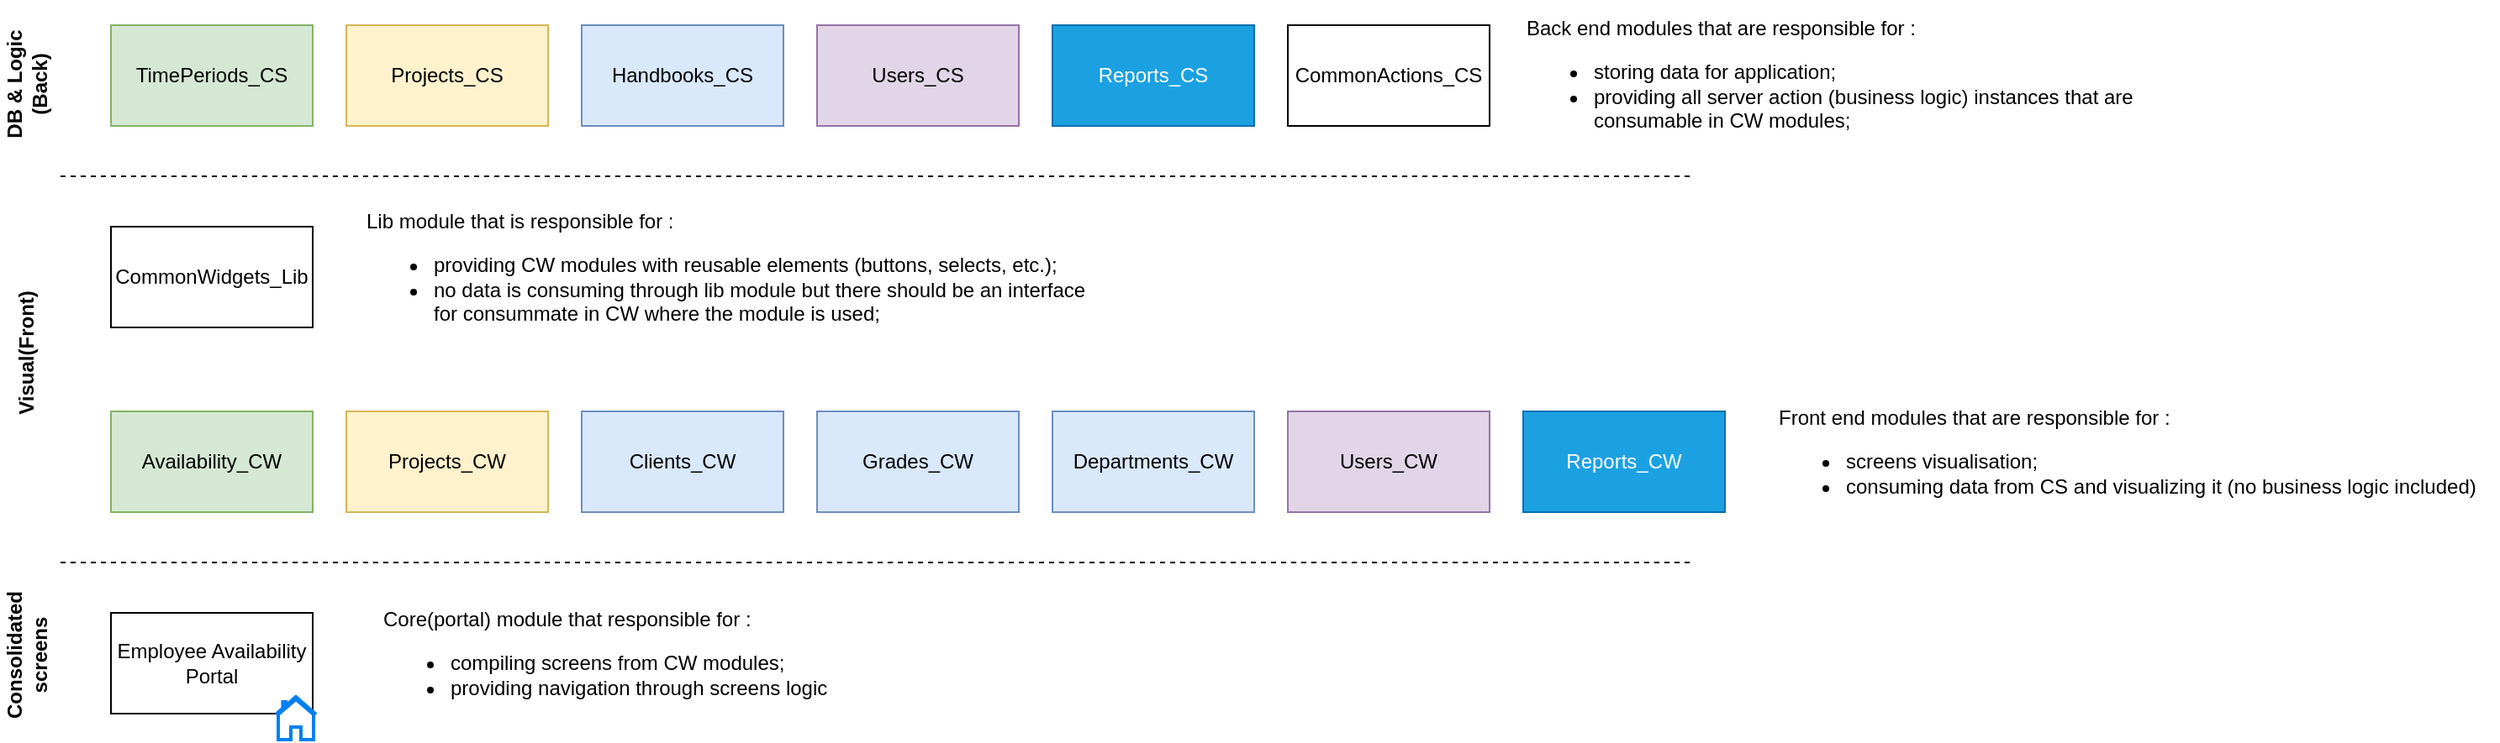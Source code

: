 <mxfile version="21.2.0" type="github">
  <diagram name="Page-1" id="EcyBj0qiCMglR1N4Lg6O">
    <mxGraphModel dx="1784" dy="1615" grid="1" gridSize="10" guides="1" tooltips="1" connect="1" arrows="1" fold="1" page="1" pageScale="1" pageWidth="850" pageHeight="1100" math="0" shadow="0">
      <root>
        <mxCell id="0" />
        <mxCell id="1" parent="0" />
        <mxCell id="KXue2aMbg075SF02Jcah-1" value="Employee Availability&lt;br&gt;Portal" style="rounded=0;whiteSpace=wrap;html=1;" parent="1" vertex="1">
          <mxGeometry x="60" y="-250" width="120" height="60" as="geometry" />
        </mxCell>
        <mxCell id="KXue2aMbg075SF02Jcah-2" value="TimePeriods_CS" style="rounded=0;whiteSpace=wrap;html=1;fillColor=#d5e8d4;strokeColor=#82b366;" parent="1" vertex="1">
          <mxGeometry x="60" y="-600" width="120" height="60" as="geometry" />
        </mxCell>
        <mxCell id="KXue2aMbg075SF02Jcah-3" value="Users_CS" style="rounded=0;whiteSpace=wrap;html=1;fillColor=#e1d5e7;strokeColor=#9673a6;" parent="1" vertex="1">
          <mxGeometry x="480" y="-600" width="120" height="60" as="geometry" />
        </mxCell>
        <mxCell id="KXue2aMbg075SF02Jcah-4" value="Handbooks_CS" style="rounded=0;whiteSpace=wrap;html=1;fillColor=#dae8fc;strokeColor=#6c8ebf;" parent="1" vertex="1">
          <mxGeometry x="340" y="-600" width="120" height="60" as="geometry" />
        </mxCell>
        <mxCell id="KXue2aMbg075SF02Jcah-5" value="Projects_CS" style="rounded=0;whiteSpace=wrap;html=1;fillColor=#fff2cc;strokeColor=#d6b656;" parent="1" vertex="1">
          <mxGeometry x="200" y="-600" width="120" height="60" as="geometry" />
        </mxCell>
        <mxCell id="KXue2aMbg075SF02Jcah-6" value="CommonWidgets_Lib" style="rounded=0;whiteSpace=wrap;html=1;" parent="1" vertex="1">
          <mxGeometry x="60" y="-480" width="120" height="60" as="geometry" />
        </mxCell>
        <mxCell id="KXue2aMbg075SF02Jcah-7" value="" style="endArrow=none;dashed=1;html=1;rounded=0;" parent="1" edge="1">
          <mxGeometry width="50" height="50" relative="1" as="geometry">
            <mxPoint x="30" y="-510" as="sourcePoint" />
            <mxPoint x="1000" y="-510" as="targetPoint" />
          </mxGeometry>
        </mxCell>
        <mxCell id="KXue2aMbg075SF02Jcah-8" value="" style="endArrow=none;dashed=1;html=1;rounded=0;" parent="1" edge="1">
          <mxGeometry width="50" height="50" relative="1" as="geometry">
            <mxPoint x="30" y="-280" as="sourcePoint" />
            <mxPoint x="1000" y="-280" as="targetPoint" />
          </mxGeometry>
        </mxCell>
        <mxCell id="KXue2aMbg075SF02Jcah-9" value="Availability_CW" style="rounded=0;whiteSpace=wrap;html=1;fillColor=#d5e8d4;strokeColor=#82b366;" parent="1" vertex="1">
          <mxGeometry x="60" y="-370" width="120" height="60" as="geometry" />
        </mxCell>
        <mxCell id="KXue2aMbg075SF02Jcah-10" value="Projects_CW" style="rounded=0;whiteSpace=wrap;html=1;fillColor=#fff2cc;strokeColor=#d6b656;" parent="1" vertex="1">
          <mxGeometry x="200" y="-370" width="120" height="60" as="geometry" />
        </mxCell>
        <mxCell id="KXue2aMbg075SF02Jcah-11" value="Clients_CW" style="rounded=0;whiteSpace=wrap;html=1;fillColor=#dae8fc;strokeColor=#6c8ebf;" parent="1" vertex="1">
          <mxGeometry x="340" y="-370" width="120" height="60" as="geometry" />
        </mxCell>
        <mxCell id="KXue2aMbg075SF02Jcah-12" value="Grades_CW" style="rounded=0;whiteSpace=wrap;html=1;fillColor=#dae8fc;strokeColor=#6c8ebf;" parent="1" vertex="1">
          <mxGeometry x="480" y="-370" width="120" height="60" as="geometry" />
        </mxCell>
        <mxCell id="KXue2aMbg075SF02Jcah-13" value="Departments_CW" style="rounded=0;whiteSpace=wrap;html=1;fillColor=#dae8fc;strokeColor=#6c8ebf;" parent="1" vertex="1">
          <mxGeometry x="620" y="-370" width="120" height="60" as="geometry" />
        </mxCell>
        <mxCell id="KXue2aMbg075SF02Jcah-14" value="Reports_CW" style="rounded=0;whiteSpace=wrap;html=1;fillColor=#1ba1e2;fontColor=#ffffff;strokeColor=#006EAF;" parent="1" vertex="1">
          <mxGeometry x="900" y="-370" width="120" height="60" as="geometry" />
        </mxCell>
        <mxCell id="KXue2aMbg075SF02Jcah-15" value="Visual(Front)" style="text;html=1;strokeColor=none;fillColor=none;align=center;verticalAlign=middle;whiteSpace=wrap;rounded=0;rotation=-90;fontStyle=1" parent="1" vertex="1">
          <mxGeometry x="-20" y="-420" width="60" height="30" as="geometry" />
        </mxCell>
        <mxCell id="KXue2aMbg075SF02Jcah-16" value="DB &amp;amp; Logic (Back)" style="text;html=1;strokeColor=none;fillColor=none;align=center;verticalAlign=middle;whiteSpace=wrap;rounded=0;rotation=-90;fontStyle=1" parent="1" vertex="1">
          <mxGeometry x="-40" y="-580" width="100" height="30" as="geometry" />
        </mxCell>
        <mxCell id="KXue2aMbg075SF02Jcah-17" value="Consolidated screens" style="text;html=1;strokeColor=none;fillColor=none;align=center;verticalAlign=middle;whiteSpace=wrap;rounded=0;rotation=-90;fontStyle=1" parent="1" vertex="1">
          <mxGeometry x="-20" y="-240" width="60" height="30" as="geometry" />
        </mxCell>
        <mxCell id="KXue2aMbg075SF02Jcah-18" value="" style="html=1;verticalLabelPosition=bottom;align=center;labelBackgroundColor=#ffffff;verticalAlign=top;strokeWidth=2;strokeColor=#0080F0;shadow=0;dashed=0;shape=mxgraph.ios7.icons.home;" parent="1" vertex="1">
          <mxGeometry x="158" y="-200" width="24" height="25.5" as="geometry" />
        </mxCell>
        <mxCell id="KXue2aMbg075SF02Jcah-19" value="Users_CW" style="rounded=0;whiteSpace=wrap;html=1;fillColor=#e1d5e7;strokeColor=#9673a6;" parent="1" vertex="1">
          <mxGeometry x="760" y="-370" width="120" height="60" as="geometry" />
        </mxCell>
        <mxCell id="KXue2aMbg075SF02Jcah-20" value="Reports_CS" style="rounded=0;whiteSpace=wrap;html=1;fillColor=#1ba1e2;fontColor=#ffffff;strokeColor=#006EAF;" parent="1" vertex="1">
          <mxGeometry x="620" y="-600" width="120" height="60" as="geometry" />
        </mxCell>
        <mxCell id="qNrUj9p6yA02Cgj47pUR-1" value="CommonActions_CS" style="rounded=0;whiteSpace=wrap;html=1;" vertex="1" parent="1">
          <mxGeometry x="760" y="-600" width="120" height="60" as="geometry" />
        </mxCell>
        <mxCell id="qNrUj9p6yA02Cgj47pUR-2" value="Core(portal) module that responsible for :&lt;br&gt;&lt;ul&gt;&lt;li&gt;compiling screens from CW modules;&lt;/li&gt;&lt;li&gt;providing navigation through screens logic&amp;nbsp;&lt;/li&gt;&lt;/ul&gt;" style="text;html=1;strokeColor=none;fillColor=none;align=left;verticalAlign=middle;whiteSpace=wrap;rounded=0;" vertex="1" parent="1">
          <mxGeometry x="220" y="-260" width="430" height="80" as="geometry" />
        </mxCell>
        <mxCell id="qNrUj9p6yA02Cgj47pUR-3" value="Front end modules that are responsible for :&lt;br&gt;&lt;ul&gt;&lt;li&gt;screens visualisation;&lt;/li&gt;&lt;li&gt;consuming data from CS and visualizing it (no business logic included)&amp;nbsp;&lt;/li&gt;&lt;/ul&gt;" style="text;html=1;strokeColor=none;fillColor=none;align=left;verticalAlign=middle;whiteSpace=wrap;rounded=0;" vertex="1" parent="1">
          <mxGeometry x="1050" y="-380" width="430" height="80" as="geometry" />
        </mxCell>
        <mxCell id="qNrUj9p6yA02Cgj47pUR-4" value="Lib module that is responsible for :&lt;br&gt;&lt;ul&gt;&lt;li&gt;&lt;span style=&quot;background-color: initial;&quot;&gt;providing CW modules with reusable elements (buttons, selects, etc.);&lt;/span&gt;&lt;/li&gt;&lt;li&gt;&lt;span style=&quot;background-color: initial;&quot;&gt;no data is consuming through lib module but there should be an interface for consummate&amp;nbsp;in CW where the module is used;&lt;/span&gt;&lt;br&gt;&lt;/li&gt;&lt;/ul&gt;" style="text;html=1;strokeColor=none;fillColor=none;align=left;verticalAlign=middle;whiteSpace=wrap;rounded=0;" vertex="1" parent="1">
          <mxGeometry x="210" y="-490" width="430" height="80" as="geometry" />
        </mxCell>
        <mxCell id="qNrUj9p6yA02Cgj47pUR-5" value="Back end modules that are responsible for :&lt;br&gt;&lt;ul&gt;&lt;li&gt;storing data for application;&lt;/li&gt;&lt;li&gt;providing all server action (business logic) instances that are consumable in CW modules;&lt;/li&gt;&lt;/ul&gt;" style="text;html=1;strokeColor=none;fillColor=none;align=left;verticalAlign=middle;whiteSpace=wrap;rounded=0;" vertex="1" parent="1">
          <mxGeometry x="900" y="-605" width="430" height="80" as="geometry" />
        </mxCell>
      </root>
    </mxGraphModel>
  </diagram>
</mxfile>
